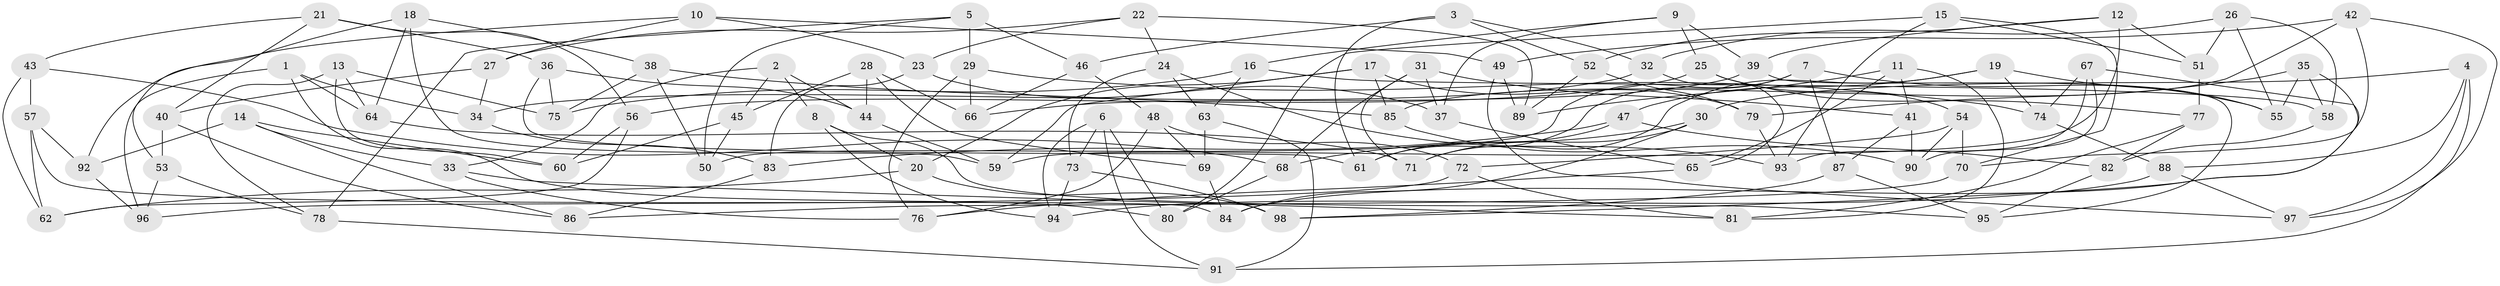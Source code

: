 // coarse degree distribution, {4: 0.41025641025641024, 5: 0.23076923076923078, 3: 0.07692307692307693, 6: 0.05128205128205128, 8: 0.05128205128205128, 7: 0.05128205128205128, 11: 0.07692307692307693, 9: 0.02564102564102564, 2: 0.02564102564102564}
// Generated by graph-tools (version 1.1) at 2025/03/03/04/25 22:03:11]
// undirected, 98 vertices, 196 edges
graph export_dot {
graph [start="1"]
  node [color=gray90,style=filled];
  1;
  2;
  3;
  4;
  5;
  6;
  7;
  8;
  9;
  10;
  11;
  12;
  13;
  14;
  15;
  16;
  17;
  18;
  19;
  20;
  21;
  22;
  23;
  24;
  25;
  26;
  27;
  28;
  29;
  30;
  31;
  32;
  33;
  34;
  35;
  36;
  37;
  38;
  39;
  40;
  41;
  42;
  43;
  44;
  45;
  46;
  47;
  48;
  49;
  50;
  51;
  52;
  53;
  54;
  55;
  56;
  57;
  58;
  59;
  60;
  61;
  62;
  63;
  64;
  65;
  66;
  67;
  68;
  69;
  70;
  71;
  72;
  73;
  74;
  75;
  76;
  77;
  78;
  79;
  80;
  81;
  82;
  83;
  84;
  85;
  86;
  87;
  88;
  89;
  90;
  91;
  92;
  93;
  94;
  95;
  96;
  97;
  98;
  1 -- 34;
  1 -- 96;
  1 -- 80;
  1 -- 64;
  2 -- 33;
  2 -- 8;
  2 -- 45;
  2 -- 44;
  3 -- 61;
  3 -- 46;
  3 -- 32;
  3 -- 52;
  4 -- 88;
  4 -- 30;
  4 -- 97;
  4 -- 91;
  5 -- 46;
  5 -- 50;
  5 -- 78;
  5 -- 29;
  6 -- 91;
  6 -- 94;
  6 -- 80;
  6 -- 73;
  7 -- 50;
  7 -- 61;
  7 -- 87;
  7 -- 55;
  8 -- 95;
  8 -- 20;
  8 -- 94;
  9 -- 16;
  9 -- 37;
  9 -- 39;
  9 -- 25;
  10 -- 49;
  10 -- 27;
  10 -- 92;
  10 -- 23;
  11 -- 41;
  11 -- 89;
  11 -- 81;
  11 -- 65;
  12 -- 59;
  12 -- 52;
  12 -- 51;
  12 -- 39;
  13 -- 75;
  13 -- 60;
  13 -- 64;
  13 -- 78;
  14 -- 86;
  14 -- 33;
  14 -- 60;
  14 -- 92;
  15 -- 93;
  15 -- 70;
  15 -- 51;
  15 -- 80;
  16 -- 75;
  16 -- 63;
  16 -- 58;
  17 -- 59;
  17 -- 79;
  17 -- 85;
  17 -- 20;
  18 -- 64;
  18 -- 59;
  18 -- 53;
  18 -- 38;
  19 -- 74;
  19 -- 71;
  19 -- 55;
  19 -- 47;
  20 -- 62;
  20 -- 98;
  21 -- 56;
  21 -- 36;
  21 -- 43;
  21 -- 40;
  22 -- 27;
  22 -- 23;
  22 -- 89;
  22 -- 24;
  23 -- 83;
  23 -- 37;
  24 -- 73;
  24 -- 63;
  24 -- 93;
  25 -- 54;
  25 -- 56;
  25 -- 77;
  26 -- 32;
  26 -- 58;
  26 -- 51;
  26 -- 55;
  27 -- 40;
  27 -- 34;
  28 -- 44;
  28 -- 69;
  28 -- 66;
  28 -- 45;
  29 -- 66;
  29 -- 76;
  29 -- 74;
  30 -- 68;
  30 -- 71;
  30 -- 84;
  31 -- 68;
  31 -- 37;
  31 -- 41;
  31 -- 71;
  32 -- 34;
  32 -- 65;
  33 -- 81;
  33 -- 76;
  34 -- 83;
  35 -- 55;
  35 -- 58;
  35 -- 84;
  35 -- 79;
  36 -- 75;
  36 -- 61;
  36 -- 44;
  37 -- 65;
  38 -- 85;
  38 -- 50;
  38 -- 75;
  39 -- 66;
  39 -- 95;
  40 -- 53;
  40 -- 86;
  41 -- 87;
  41 -- 90;
  42 -- 85;
  42 -- 70;
  42 -- 49;
  42 -- 97;
  43 -- 68;
  43 -- 57;
  43 -- 62;
  44 -- 59;
  45 -- 50;
  45 -- 60;
  46 -- 66;
  46 -- 48;
  47 -- 83;
  47 -- 61;
  47 -- 82;
  48 -- 76;
  48 -- 72;
  48 -- 69;
  49 -- 89;
  49 -- 97;
  51 -- 77;
  52 -- 79;
  52 -- 89;
  53 -- 96;
  53 -- 78;
  54 -- 90;
  54 -- 70;
  54 -- 72;
  56 -- 60;
  56 -- 62;
  57 -- 84;
  57 -- 92;
  57 -- 62;
  58 -- 82;
  63 -- 69;
  63 -- 91;
  64 -- 71;
  65 -- 76;
  67 -- 74;
  67 -- 98;
  67 -- 93;
  67 -- 90;
  68 -- 80;
  69 -- 84;
  70 -- 86;
  72 -- 96;
  72 -- 81;
  73 -- 98;
  73 -- 94;
  74 -- 88;
  77 -- 81;
  77 -- 82;
  78 -- 91;
  79 -- 93;
  82 -- 95;
  83 -- 86;
  85 -- 90;
  87 -- 98;
  87 -- 95;
  88 -- 97;
  88 -- 94;
  92 -- 96;
}
